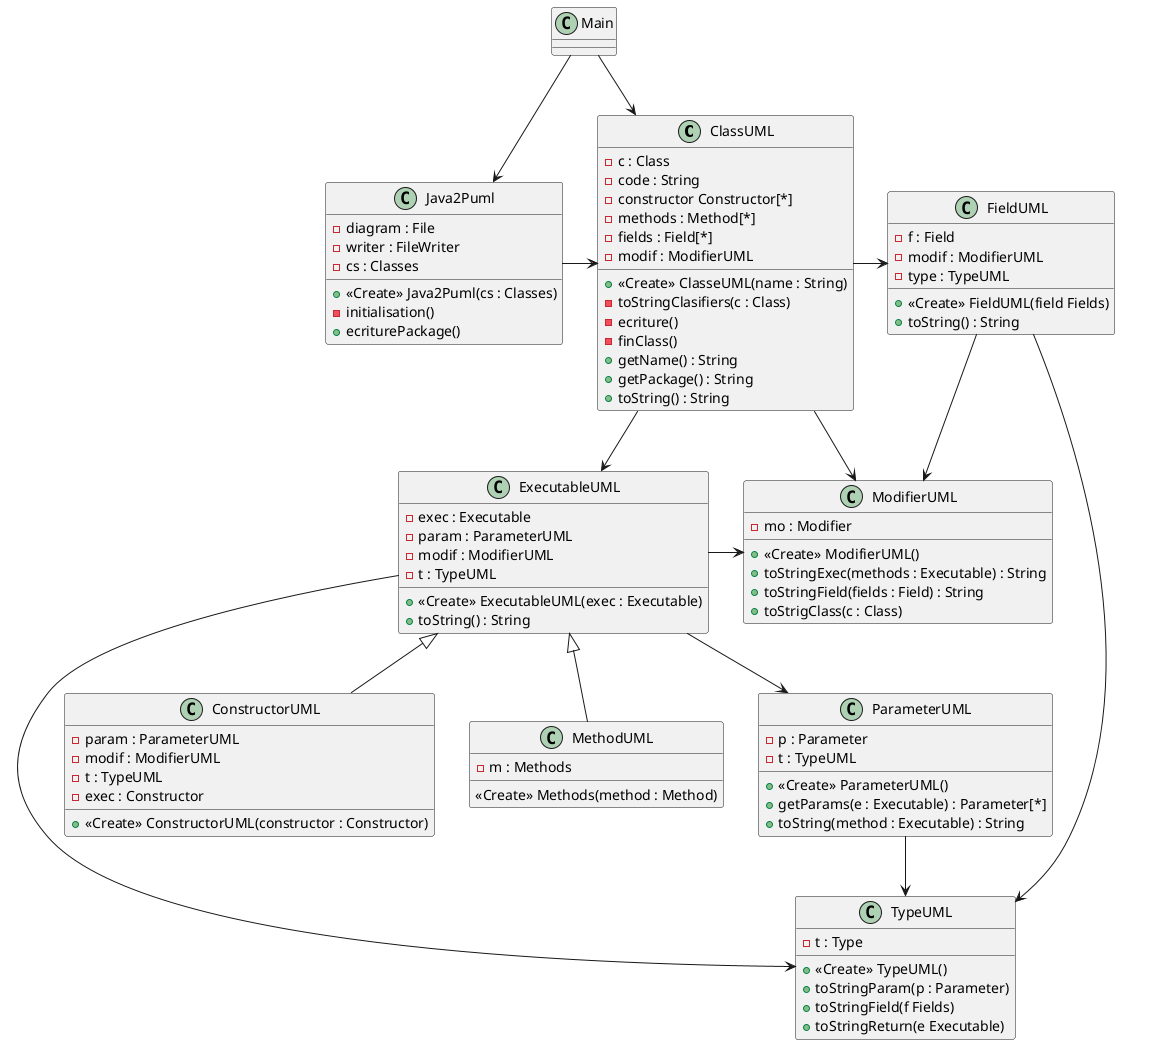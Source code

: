 @startuml
'https://plantuml.com/class-diagram

class Classes as "ClassUML" {
    - c : Class
    - code : String
    - constructor Constructor[*]
    - methods : Method[*]
    - fields : Field[*]
    - modif : ModifierUML
    + <<Create>> ClasseUML(name : String)
    - toStringClasifiers(c : Class)
    - ecriture()
    - finClass()
    + getName() : String
    + getPackage() : String
    + toString() : String
}
class Constructors as "ConstructorUML" {
    - param : ParameterUML
    - modif : ModifierUML
    - t : TypeUML
    - exec : Constructor
    + <<Create>> ConstructorUML(constructor : Constructor)
}
class Executables as "ExecutableUML" {
    - exec : Executable
    - param : ParameterUML
    - modif : ModifierUML
    - t : TypeUML
    + <<Create>> ExecutableUML(exec : Executable)
    + toString() : String
}
class Fields as "FieldUML" {
    - f : Field
    - modif : ModifierUML
    - type : TypeUML
    + <<Create>> FieldUML(field Fields)
    + toString() : String
}
class Java2Puml {
    - diagram : File
    - writer : FileWriter
    - cs : Classes
    + <<Create>> Java2Puml(cs : Classes)
    - initialisation()
    + ecriturePackage()
}
class Main {

}
class Methods as "MethodUML" {
    - m : Methods
    <<Create>> Methods(method : Method)
}
class Modifiers as "ModifierUML" {
    - mo : Modifier
    + <<Create>> ModifierUML()
    + toStringExec(methods : Executable) : String
    + toStringField(fields : Field) : String
    + toStrigClass(c : Class)
}
class Parameters as "ParameterUML" {
    - p : Parameter
    - t : TypeUML
    + <<Create>> ParameterUML()
    + getParams(e : Executable) : Parameter[*]
    + toString(method : Executable) : String
}
class Types as "TypeUML" {
    - t : Type
    + <<Create>> TypeUML()
    + toStringParam(p : Parameter)
    + toStringField(f Fields)
    + toStringReturn(e Executable)
}

Main --> Java2Puml
Main --> Classes

Java2Puml -> Classes

Classes --> Executables
Classes -> Fields
Classes --> Modifiers

Executables <|-- Methods
Executables <|-- Constructors
Executables --> Parameters
Executables -> Modifiers
Executables -> Types

Parameters --> Types

Fields --> Modifiers
Fields --> Types

@enduml